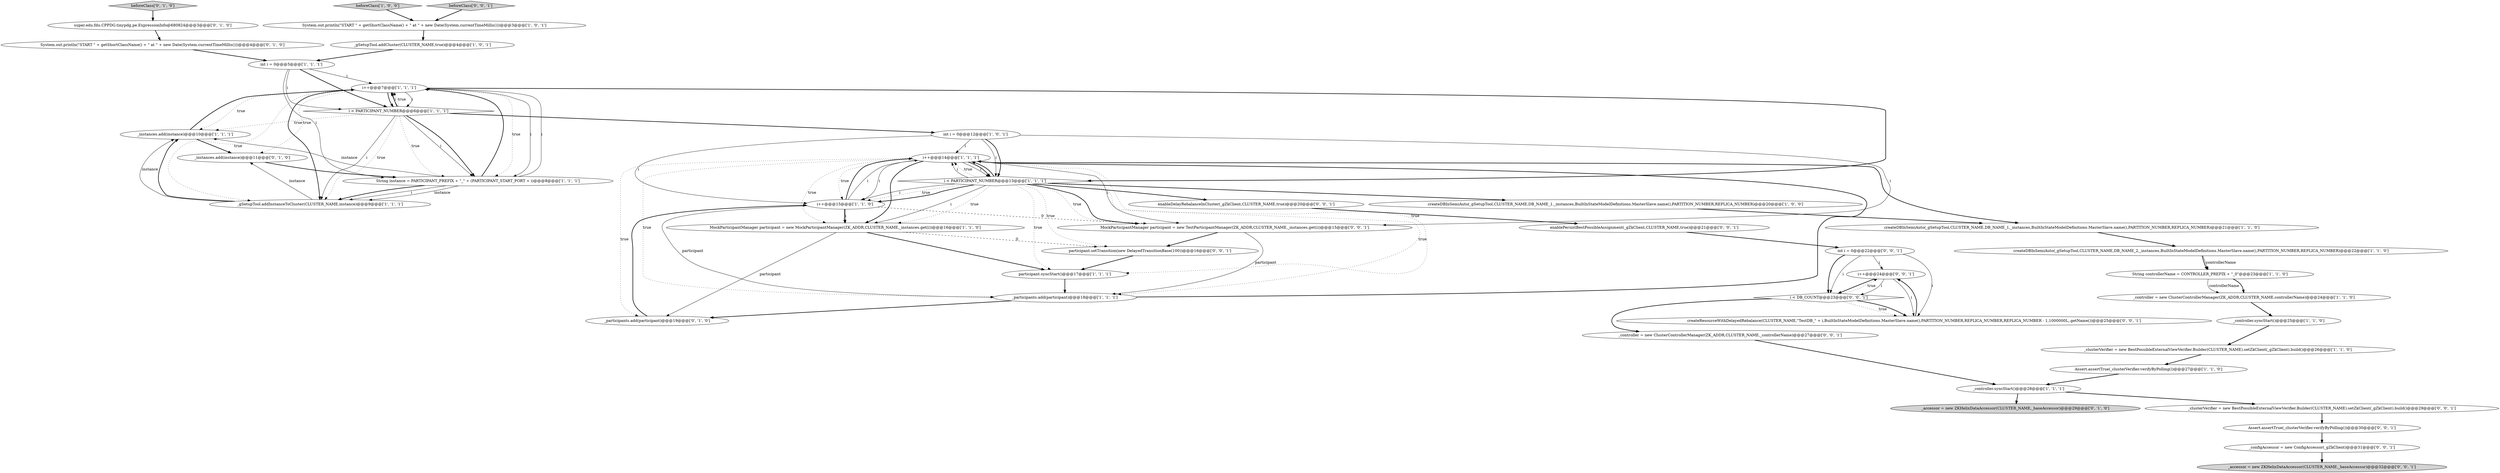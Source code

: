 digraph {
28 [style = filled, label = "_accessor = new ZKHelixDataAccessor(CLUSTER_NAME,_baseAccessor)@@@29@@@['0', '1', '0']", fillcolor = lightgray, shape = ellipse image = "AAA0AAABBB2BBB"];
40 [style = filled, label = "i++@@@24@@@['0', '0', '1']", fillcolor = white, shape = ellipse image = "AAA0AAABBB3BBB"];
16 [style = filled, label = "i++@@@7@@@['1', '1', '1']", fillcolor = white, shape = ellipse image = "AAA0AAABBB1BBB"];
33 [style = filled, label = "_accessor = new ZKHelixDataAccessor(CLUSTER_NAME,_baseAccessor)@@@32@@@['0', '0', '1']", fillcolor = lightgray, shape = ellipse image = "AAA0AAABBB3BBB"];
23 [style = filled, label = "i++@@@14@@@['1', '1', '1']", fillcolor = white, shape = ellipse image = "AAA0AAABBB1BBB"];
34 [style = filled, label = "createResourceWithDelayedRebalance(CLUSTER_NAME,\"TestDB_\" + i,BuiltInStateModelDefinitions.MasterSlave.name(),PARTITION_NUMBER,REPLICA_NUMBER,REPLICA_NUMBER - 1,1000000L,.getName())@@@25@@@['0', '0', '1']", fillcolor = white, shape = ellipse image = "AAA0AAABBB3BBB"];
27 [style = filled, label = "super.edu.fdu.CPPDG.tinypdg.pe.ExpressionInfo@680824@@@3@@@['0', '1', '0']", fillcolor = white, shape = ellipse image = "AAA0AAABBB2BBB"];
11 [style = filled, label = "i++@@@15@@@['1', '1', '0']", fillcolor = white, shape = ellipse image = "AAA0AAABBB1BBB"];
22 [style = filled, label = "int i = 0@@@12@@@['1', '0', '1']", fillcolor = white, shape = ellipse image = "AAA0AAABBB1BBB"];
43 [style = filled, label = "MockParticipantManager participant = new TestParticipantManager(ZK_ADDR,CLUSTER_NAME,_instances.get(i))@@@15@@@['0', '0', '1']", fillcolor = white, shape = ellipse image = "AAA0AAABBB3BBB"];
3 [style = filled, label = "MockParticipantManager participant = new MockParticipantManager(ZK_ADDR,CLUSTER_NAME,_instances.get(i))@@@16@@@['1', '1', '0']", fillcolor = white, shape = ellipse image = "AAA0AAABBB1BBB"];
31 [style = filled, label = "enableDelayRebalanceInCluster(_gZkClient,CLUSTER_NAME,true)@@@20@@@['0', '0', '1']", fillcolor = white, shape = ellipse image = "AAA0AAABBB3BBB"];
29 [style = filled, label = "beforeClass['0', '1', '0']", fillcolor = lightgray, shape = diamond image = "AAA0AAABBB2BBB"];
6 [style = filled, label = "createDBInSemiAuto(_gSetupTool,CLUSTER_NAME,DB_NAME_2,_instances,BuiltInStateModelDefinitions.MasterSlave.name(),PARTITION_NUMBER,REPLICA_NUMBER)@@@22@@@['1', '1', '0']", fillcolor = white, shape = ellipse image = "AAA0AAABBB1BBB"];
37 [style = filled, label = "_clusterVerifier = new BestPossibleExternalViewVerifier.Builder(CLUSTER_NAME).setZkClient(_gZkClient).build()@@@29@@@['0', '0', '1']", fillcolor = white, shape = ellipse image = "AAA0AAABBB3BBB"];
2 [style = filled, label = "_instances.add(instance)@@@10@@@['1', '1', '1']", fillcolor = white, shape = ellipse image = "AAA0AAABBB1BBB"];
20 [style = filled, label = "_clusterVerifier = new BestPossibleExternalViewVerifier.Builder(CLUSTER_NAME).setZkClient(_gZkClient).build()@@@26@@@['1', '1', '0']", fillcolor = white, shape = ellipse image = "AAA0AAABBB1BBB"];
7 [style = filled, label = "_controller.syncStart()@@@25@@@['1', '1', '0']", fillcolor = white, shape = ellipse image = "AAA0AAABBB1BBB"];
25 [style = filled, label = "System.out.println(\"START \" + getShortClassName() + \" at \" + new Date(System.currentTimeMillis()))@@@4@@@['0', '1', '0']", fillcolor = white, shape = ellipse image = "AAA1AAABBB2BBB"];
1 [style = filled, label = "_gSetupTool.addCluster(CLUSTER_NAME,true)@@@4@@@['1', '0', '1']", fillcolor = white, shape = ellipse image = "AAA0AAABBB1BBB"];
36 [style = filled, label = "_configAccessor = new ConfigAccessor(_gZkClient)@@@31@@@['0', '0', '1']", fillcolor = white, shape = ellipse image = "AAA0AAABBB3BBB"];
39 [style = filled, label = "participant.setTransition(new DelayedTransitionBase(100))@@@16@@@['0', '0', '1']", fillcolor = white, shape = ellipse image = "AAA0AAABBB3BBB"];
9 [style = filled, label = "i < PARTICIPANT_NUMBER@@@6@@@['1', '1', '1']", fillcolor = white, shape = diamond image = "AAA0AAABBB1BBB"];
19 [style = filled, label = "Assert.assertTrue(_clusterVerifier.verifyByPolling())@@@27@@@['1', '1', '0']", fillcolor = white, shape = ellipse image = "AAA0AAABBB1BBB"];
32 [style = filled, label = "i < DB_COUNT@@@23@@@['0', '0', '1']", fillcolor = white, shape = diamond image = "AAA0AAABBB3BBB"];
17 [style = filled, label = "beforeClass['1', '0', '0']", fillcolor = lightgray, shape = diamond image = "AAA0AAABBB1BBB"];
21 [style = filled, label = "String controllerName = CONTROLLER_PREFIX + \"_0\"@@@23@@@['1', '1', '0']", fillcolor = white, shape = ellipse image = "AAA0AAABBB1BBB"];
10 [style = filled, label = "createDBInSemiAuto(_gSetupTool,CLUSTER_NAME,DB_NAME_1,_instances,BuiltInStateModelDefinitions.MasterSlave.name(),PARTITION_NUMBER,REPLICA_NUMBER)@@@20@@@['1', '0', '0']", fillcolor = white, shape = ellipse image = "AAA0AAABBB1BBB"];
41 [style = filled, label = "Assert.assertTrue(_clusterVerifier.verifyByPolling())@@@30@@@['0', '0', '1']", fillcolor = white, shape = ellipse image = "AAA0AAABBB3BBB"];
30 [style = filled, label = "_participants.add(participant)@@@19@@@['0', '1', '0']", fillcolor = white, shape = ellipse image = "AAA0AAABBB2BBB"];
4 [style = filled, label = "participant.syncStart()@@@17@@@['1', '1', '1']", fillcolor = white, shape = ellipse image = "AAA0AAABBB1BBB"];
26 [style = filled, label = "_instances.add(instance)@@@11@@@['0', '1', '0']", fillcolor = white, shape = ellipse image = "AAA0AAABBB2BBB"];
44 [style = filled, label = "enablePersistBestPossibleAssignment(_gZkClient,CLUSTER_NAME,true)@@@21@@@['0', '0', '1']", fillcolor = white, shape = ellipse image = "AAA0AAABBB3BBB"];
8 [style = filled, label = "System.out.println(\"START \" + getShortClassName() + \" at \" + new Date(System.currentTimeMillis()))@@@3@@@['1', '0', '1']", fillcolor = white, shape = ellipse image = "AAA0AAABBB1BBB"];
13 [style = filled, label = "_participants.add(participant)@@@18@@@['1', '1', '1']", fillcolor = white, shape = ellipse image = "AAA0AAABBB1BBB"];
38 [style = filled, label = "_controller = new ClusterControllerManager(ZK_ADDR,CLUSTER_NAME,_controllerName)@@@27@@@['0', '0', '1']", fillcolor = white, shape = ellipse image = "AAA0AAABBB3BBB"];
42 [style = filled, label = "int i = 0@@@22@@@['0', '0', '1']", fillcolor = white, shape = ellipse image = "AAA0AAABBB3BBB"];
24 [style = filled, label = "int i = 0@@@5@@@['1', '1', '1']", fillcolor = white, shape = ellipse image = "AAA0AAABBB1BBB"];
35 [style = filled, label = "beforeClass['0', '0', '1']", fillcolor = lightgray, shape = diamond image = "AAA0AAABBB3BBB"];
5 [style = filled, label = "String instance = PARTICIPANT_PREFIX + \"_\" + (PARTICIPANT_START_PORT + i)@@@8@@@['1', '1', '1']", fillcolor = white, shape = ellipse image = "AAA0AAABBB1BBB"];
0 [style = filled, label = "_gSetupTool.addInstanceToCluster(CLUSTER_NAME,instance)@@@9@@@['1', '1', '1']", fillcolor = white, shape = ellipse image = "AAA0AAABBB1BBB"];
15 [style = filled, label = "createDBInSemiAuto(_gSetupTool,CLUSTER_NAME,DB_NAME_1,_instances,BuiltInStateModelDefinitions.MasterSlave.name(),PARTITION_NUMBER,REPLICA_NUMBER)@@@21@@@['1', '1', '0']", fillcolor = white, shape = ellipse image = "AAA0AAABBB1BBB"];
12 [style = filled, label = "i < PARTICIPANT_NUMBER@@@13@@@['1', '1', '1']", fillcolor = white, shape = diamond image = "AAA0AAABBB1BBB"];
14 [style = filled, label = "_controller.syncStart()@@@28@@@['1', '1', '1']", fillcolor = white, shape = ellipse image = "AAA0AAABBB1BBB"];
18 [style = filled, label = "_controller = new ClusterControllerManager(ZK_ADDR,CLUSTER_NAME,controllerName)@@@24@@@['1', '1', '0']", fillcolor = white, shape = ellipse image = "AAA0AAABBB1BBB"];
12->11 [style = solid, label="i"];
5->2 [style = solid, label="instance"];
44->42 [style = bold, label=""];
16->2 [style = dotted, label="true"];
9->16 [style = solid, label="i"];
9->5 [style = dotted, label="true"];
42->32 [style = bold, label=""];
42->34 [style = solid, label="i"];
16->0 [style = bold, label=""];
24->16 [style = solid, label="i"];
12->23 [style = bold, label=""];
41->36 [style = bold, label=""];
42->32 [style = solid, label="i"];
15->6 [style = bold, label=""];
43->39 [style = bold, label=""];
14->28 [style = bold, label=""];
6->21 [style = bold, label=""];
16->12 [style = bold, label=""];
23->11 [style = solid, label="i"];
12->10 [style = bold, label=""];
22->23 [style = solid, label="i"];
5->0 [style = solid, label="i"];
21->18 [style = bold, label=""];
16->0 [style = dotted, label="true"];
23->13 [style = dotted, label="true"];
12->3 [style = solid, label="i"];
42->40 [style = solid, label="i"];
11->23 [style = bold, label=""];
12->23 [style = solid, label="i"];
40->32 [style = solid, label="i"];
17->8 [style = bold, label=""];
5->0 [style = solid, label="instance"];
23->11 [style = dotted, label="true"];
10->15 [style = bold, label=""];
11->13 [style = solid, label="participant"];
23->3 [style = dotted, label="true"];
21->18 [style = solid, label="controllerName"];
40->32 [style = bold, label=""];
6->21 [style = solid, label="controllerName"];
31->44 [style = bold, label=""];
32->38 [style = bold, label=""];
2->26 [style = bold, label=""];
27->25 [style = bold, label=""];
43->13 [style = solid, label="participant"];
12->43 [style = dotted, label="true"];
12->11 [style = dotted, label="true"];
9->16 [style = bold, label=""];
22->43 [style = solid, label="i"];
11->43 [style = dashed, label="0"];
7->20 [style = bold, label=""];
5->16 [style = solid, label="i"];
11->23 [style = solid, label="i"];
12->31 [style = bold, label=""];
32->40 [style = dotted, label="true"];
24->5 [style = solid, label="i"];
12->4 [style = dotted, label="true"];
32->34 [style = dotted, label="true"];
2->16 [style = bold, label=""];
32->34 [style = bold, label=""];
35->8 [style = bold, label=""];
19->14 [style = bold, label=""];
23->12 [style = solid, label="i"];
16->26 [style = dotted, label="true"];
9->5 [style = solid, label="i"];
16->5 [style = dotted, label="true"];
5->16 [style = bold, label=""];
16->9 [style = solid, label="i"];
40->34 [style = solid, label="i"];
11->3 [style = bold, label=""];
37->41 [style = bold, label=""];
29->27 [style = bold, label=""];
23->15 [style = bold, label=""];
13->23 [style = bold, label=""];
22->12 [style = solid, label="i"];
1->24 [style = bold, label=""];
16->5 [style = solid, label="i"];
20->19 [style = bold, label=""];
8->1 [style = bold, label=""];
23->12 [style = bold, label=""];
24->9 [style = solid, label="i"];
9->16 [style = dotted, label="true"];
36->33 [style = bold, label=""];
24->9 [style = bold, label=""];
4->13 [style = bold, label=""];
0->26 [style = solid, label="instance"];
22->12 [style = bold, label=""];
39->4 [style = bold, label=""];
9->5 [style = bold, label=""];
3->4 [style = bold, label=""];
23->30 [style = dotted, label="true"];
18->7 [style = bold, label=""];
9->22 [style = bold, label=""];
23->3 [style = bold, label=""];
12->39 [style = dotted, label="true"];
11->3 [style = solid, label="i"];
3->30 [style = solid, label="participant"];
13->30 [style = bold, label=""];
23->43 [style = solid, label="i"];
12->23 [style = dotted, label="true"];
9->0 [style = dotted, label="true"];
3->39 [style = dashed, label="0"];
38->14 [style = bold, label=""];
25->24 [style = bold, label=""];
14->37 [style = bold, label=""];
12->13 [style = dotted, label="true"];
30->11 [style = bold, label=""];
34->40 [style = bold, label=""];
23->4 [style = dotted, label="true"];
9->0 [style = solid, label="i"];
9->2 [style = dotted, label="true"];
5->0 [style = bold, label=""];
26->5 [style = bold, label=""];
12->11 [style = bold, label=""];
12->43 [style = bold, label=""];
0->2 [style = bold, label=""];
22->11 [style = solid, label="i"];
0->2 [style = solid, label="instance"];
12->3 [style = dotted, label="true"];
16->9 [style = bold, label=""];
}
